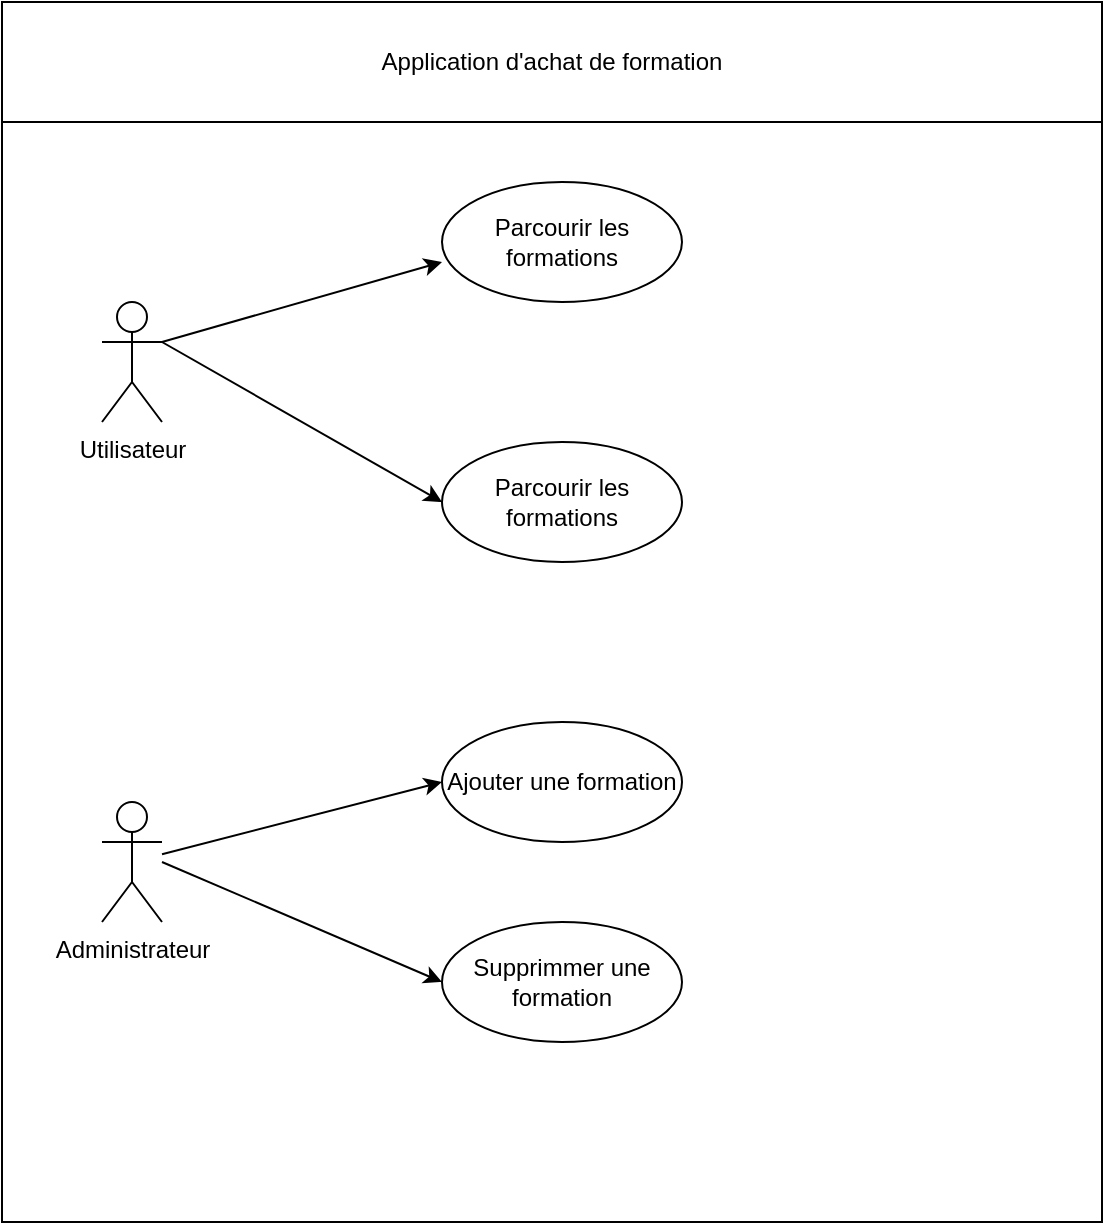 <mxfile version="22.1.21" type="device">
  <diagram name="Page-1" id="yiWAWElRlPeZ8IBewo0c">
    <mxGraphModel dx="2074" dy="792" grid="1" gridSize="10" guides="1" tooltips="1" connect="1" arrows="1" fold="1" page="1" pageScale="1" pageWidth="827" pageHeight="1169" math="0" shadow="0">
      <root>
        <mxCell id="0" />
        <mxCell id="1" parent="0" />
        <mxCell id="F_b5OSS82q84xvp6gtbJ-1" value="Utilisateur" style="shape=umlActor;verticalLabelPosition=bottom;verticalAlign=top;html=1;outlineConnect=0;" vertex="1" parent="1">
          <mxGeometry x="110" y="190" width="30" height="60" as="geometry" />
        </mxCell>
        <mxCell id="F_b5OSS82q84xvp6gtbJ-2" value="&lt;div&gt;Administrateur&lt;/div&gt;&lt;div&gt;&lt;br&gt;&lt;/div&gt;" style="shape=umlActor;verticalLabelPosition=bottom;verticalAlign=top;html=1;outlineConnect=0;" vertex="1" parent="1">
          <mxGeometry x="110" y="440" width="30" height="60" as="geometry" />
        </mxCell>
        <mxCell id="F_b5OSS82q84xvp6gtbJ-4" value="Parcourir les formations" style="ellipse;whiteSpace=wrap;html=1;" vertex="1" parent="1">
          <mxGeometry x="280" y="130" width="120" height="60" as="geometry" />
        </mxCell>
        <mxCell id="F_b5OSS82q84xvp6gtbJ-5" value="Parcourir les formations" style="ellipse;whiteSpace=wrap;html=1;" vertex="1" parent="1">
          <mxGeometry x="280" y="260" width="120" height="60" as="geometry" />
        </mxCell>
        <mxCell id="F_b5OSS82q84xvp6gtbJ-6" value="Ajouter une formation" style="ellipse;whiteSpace=wrap;html=1;" vertex="1" parent="1">
          <mxGeometry x="280" y="400" width="120" height="60" as="geometry" />
        </mxCell>
        <mxCell id="F_b5OSS82q84xvp6gtbJ-7" value="Supprimmer une formation" style="ellipse;whiteSpace=wrap;html=1;" vertex="1" parent="1">
          <mxGeometry x="280" y="500" width="120" height="60" as="geometry" />
        </mxCell>
        <mxCell id="F_b5OSS82q84xvp6gtbJ-13" value="" style="endArrow=classic;html=1;rounded=0;entryX=0;entryY=0.5;entryDx=0;entryDy=0;" edge="1" parent="1" source="F_b5OSS82q84xvp6gtbJ-2" target="F_b5OSS82q84xvp6gtbJ-6">
          <mxGeometry width="50" height="50" relative="1" as="geometry">
            <mxPoint x="160" y="480" as="sourcePoint" />
            <mxPoint x="210" y="430" as="targetPoint" />
          </mxGeometry>
        </mxCell>
        <mxCell id="F_b5OSS82q84xvp6gtbJ-14" value="" style="endArrow=classic;html=1;rounded=0;entryX=0;entryY=0.5;entryDx=0;entryDy=0;" edge="1" parent="1" target="F_b5OSS82q84xvp6gtbJ-7">
          <mxGeometry width="50" height="50" relative="1" as="geometry">
            <mxPoint x="140" y="470" as="sourcePoint" />
            <mxPoint x="290" y="440" as="targetPoint" />
          </mxGeometry>
        </mxCell>
        <mxCell id="F_b5OSS82q84xvp6gtbJ-15" value="" style="endArrow=classic;html=1;rounded=0;entryX=0;entryY=0.667;entryDx=0;entryDy=0;entryPerimeter=0;exitX=1;exitY=0.333;exitDx=0;exitDy=0;exitPerimeter=0;" edge="1" parent="1" source="F_b5OSS82q84xvp6gtbJ-1" target="F_b5OSS82q84xvp6gtbJ-4">
          <mxGeometry width="50" height="50" relative="1" as="geometry">
            <mxPoint x="150" y="206" as="sourcePoint" />
            <mxPoint x="250" y="170" as="targetPoint" />
          </mxGeometry>
        </mxCell>
        <mxCell id="F_b5OSS82q84xvp6gtbJ-18" value="" style="endArrow=classic;html=1;rounded=0;entryX=0;entryY=0.5;entryDx=0;entryDy=0;" edge="1" parent="1" target="F_b5OSS82q84xvp6gtbJ-5">
          <mxGeometry width="50" height="50" relative="1" as="geometry">
            <mxPoint x="140" y="210" as="sourcePoint" />
            <mxPoint x="290" y="200" as="targetPoint" />
          </mxGeometry>
        </mxCell>
        <mxCell id="F_b5OSS82q84xvp6gtbJ-19" value="" style="whiteSpace=wrap;html=1;aspect=fixed;fillColor=none;" vertex="1" parent="1">
          <mxGeometry x="60" y="100" width="550" height="550" as="geometry" />
        </mxCell>
        <mxCell id="F_b5OSS82q84xvp6gtbJ-23" value="Application d&#39;achat de formation" style="rounded=0;whiteSpace=wrap;html=1;" vertex="1" parent="1">
          <mxGeometry x="60" y="40" width="550" height="60" as="geometry" />
        </mxCell>
      </root>
    </mxGraphModel>
  </diagram>
</mxfile>
